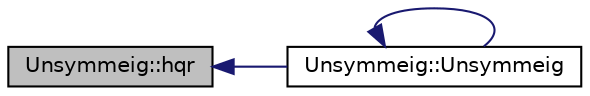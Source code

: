 digraph "Unsymmeig::hqr"
{
  bgcolor="transparent";
  edge [fontname="Helvetica",fontsize="10",labelfontname="Helvetica",labelfontsize="10"];
  node [fontname="Helvetica",fontsize="10",shape=record];
  rankdir="LR";
  Node23 [label="Unsymmeig::hqr",height=0.2,width=0.4,color="black", fillcolor="grey75", style="filled", fontcolor="black"];
  Node23 -> Node24 [dir="back",color="midnightblue",fontsize="10",style="solid",fontname="Helvetica"];
  Node24 [label="Unsymmeig::Unsymmeig",height=0.2,width=0.4,color="black",URL="$structUnsymmeig.html#ab8c8010370ae421817dd862a24795371"];
  Node24 -> Node24 [dir="back",color="midnightblue",fontsize="10",style="solid",fontname="Helvetica"];
}
